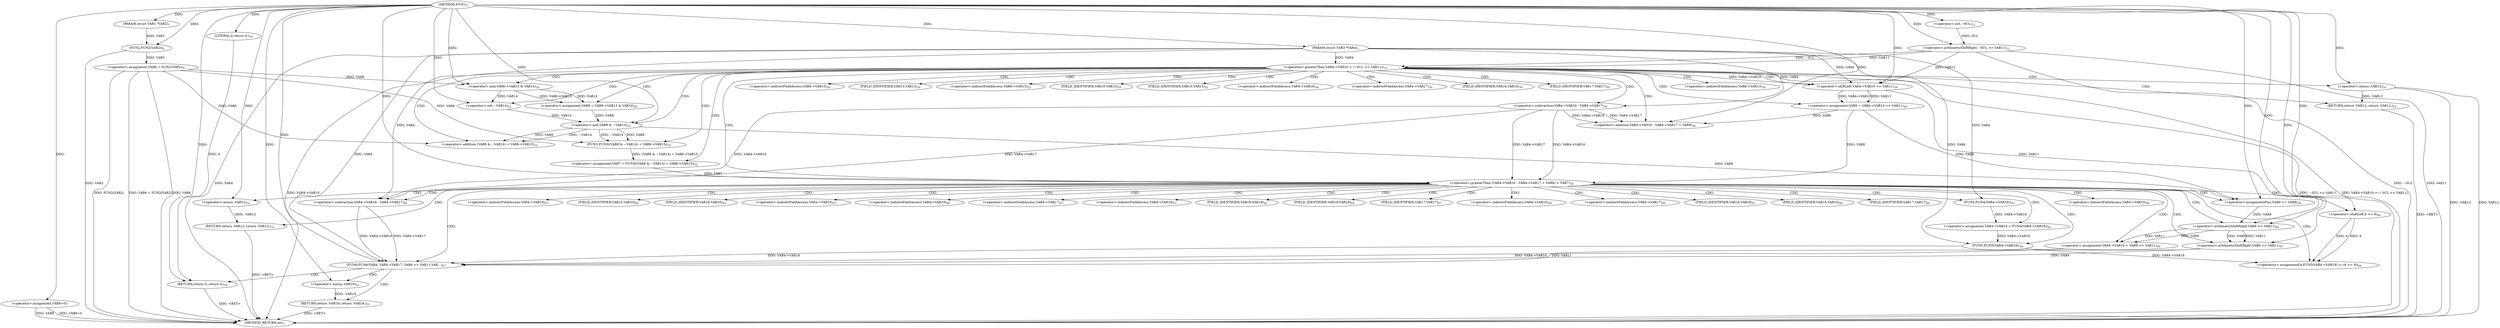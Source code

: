 digraph "FUN1" {  
"8" [label = <(METHOD,FUN1)<SUB>1</SUB>> ]
"128" [label = <(METHOD_RETURN,int)<SUB>1</SUB>> ]
"9" [label = <(PARAM,struct VAR1 *VAR2)<SUB>1</SUB>> ]
"10" [label = <(PARAM,struct VAR3 *VAR4)<SUB>1</SUB>> ]
"16" [label = <(&lt;operator&gt;.assignment,VAR8=0)<SUB>7</SUB>> ]
"19" [label = <(&lt;operator&gt;.assignment,VAR6 = FUN2(VAR2))<SUB>9</SUB>> ]
"36" [label = <(&lt;operator&gt;.assignment,VAR8 = VAR6-&gt;VAR13 &amp; VAR14)<SUB>20</SUB>> ]
"43" [label = <(&lt;operator&gt;.assignment,VAR7 = FUN3((VAR8 &amp; ~VAR14) + VAR6-&gt;VAR15))<SUB>22</SUB>> ]
"54" [label = <(&lt;operator&gt;.assignment,VAR9 = VAR4-&gt;VAR10 &lt;&lt; VAR11)<SUB>26</SUB>> ]
"77" [label = <(&lt;operator&gt;.assignmentPlus,VAR9 += VAR8)<SUB>38</SUB>> ]
"80" [label = <(&lt;operator&gt;.assignment,VAR4-&gt;VAR10 = VAR9 &gt;&gt; VAR11)<SUB>40</SUB>> ]
"87" [label = <(&lt;operator&gt;.assignment,VAR4-&gt;VAR18 = FUN4(VAR4-&gt;VAR18))<SUB>43</SUB>> ]
"95" [label = <(&lt;operators&gt;.assignmentOr,FUN5(VAR4-&gt;VAR18) |= (6 &lt;&lt; 9))<SUB>44</SUB>> ]
"126" [label = <(RETURN,return 0;,return 0;)<SUB>59</SUB>> ]
"24" [label = <(&lt;operator&gt;.greaterThan,VAR4-&gt;VAR10 &gt; (~0UL &gt;&gt; VAR11))<SUB>12</SUB>> ]
"62" [label = <(&lt;operator&gt;.greaterThan,(VAR4-&gt;VAR16 - VAR4-&gt;VAR17 + VAR9) &gt; VAR7)<SUB>30</SUB>> ]
"104" [label = <(FUN6,FUN6(VAR4, VAR4-&gt;VAR17, VAR9 &gt;&gt; VAR11,

				VAR...)<SUB>47</SUB>> ]
"127" [label = <(LITERAL,0,return 0;)<SUB>59</SUB>> ]
"21" [label = <(FUN2,FUN2(VAR2))<SUB>9</SUB>> ]
"33" [label = <(RETURN,return -VAR12;,return -VAR12;)<SUB>14</SUB>> ]
"38" [label = <(&lt;operator&gt;.and,VAR6-&gt;VAR13 &amp; VAR14)<SUB>20</SUB>> ]
"45" [label = <(FUN3,FUN3((VAR8 &amp; ~VAR14) + VAR6-&gt;VAR15))<SUB>22</SUB>> ]
"56" [label = <(&lt;operator&gt;.shiftLeft,VAR4-&gt;VAR10 &lt;&lt; VAR11)<SUB>26</SUB>> ]
"74" [label = <(RETURN,return -VAR12;,return -VAR12;)<SUB>32</SUB>> ]
"84" [label = <(&lt;operator&gt;.arithmeticShiftRight,VAR9 &gt;&gt; VAR11)<SUB>40</SUB>> ]
"91" [label = <(FUN4,FUN4(VAR4-&gt;VAR18))<SUB>43</SUB>> ]
"96" [label = <(FUN5,FUN5(VAR4-&gt;VAR18))<SUB>44</SUB>> ]
"100" [label = <(&lt;operator&gt;.shiftLeft,6 &lt;&lt; 9)<SUB>44</SUB>> ]
"123" [label = <(RETURN,return -VAR19;,return -VAR19;)<SUB>53</SUB>> ]
"28" [label = <(&lt;operator&gt;.arithmeticShiftRight,~0UL &gt;&gt; VAR11)<SUB>12</SUB>> ]
"34" [label = <(&lt;operator&gt;.minus,-VAR12)<SUB>14</SUB>> ]
"46" [label = <(&lt;operator&gt;.addition,(VAR8 &amp; ~VAR14) + VAR6-&gt;VAR15)<SUB>22</SUB>> ]
"63" [label = <(&lt;operator&gt;.addition,VAR4-&gt;VAR16 - VAR4-&gt;VAR17 + VAR9)<SUB>30</SUB>> ]
"75" [label = <(&lt;operator&gt;.minus,-VAR12)<SUB>32</SUB>> ]
"109" [label = <(&lt;operator&gt;.arithmeticShiftRight,VAR9 &gt;&gt; VAR11)<SUB>47</SUB>> ]
"112" [label = <(&lt;operator&gt;.subtraction,VAR4-&gt;VAR16 - VAR4-&gt;VAR17)<SUB>49</SUB>> ]
"124" [label = <(&lt;operator&gt;.minus,-VAR19)<SUB>53</SUB>> ]
"29" [label = <(&lt;operator&gt;.not,~0UL)<SUB>12</SUB>> ]
"47" [label = <(&lt;operator&gt;.and,VAR8 &amp; ~VAR14)<SUB>22</SUB>> ]
"64" [label = <(&lt;operator&gt;.subtraction,VAR4-&gt;VAR16 - VAR4-&gt;VAR17)<SUB>30</SUB>> ]
"49" [label = <(&lt;operator&gt;.not,~VAR14)<SUB>22</SUB>> ]
"81" [label = <(&lt;operator&gt;.indirectFieldAccess,VAR4-&gt;VAR10)<SUB>40</SUB>> ]
"88" [label = <(&lt;operator&gt;.indirectFieldAccess,VAR4-&gt;VAR18)<SUB>43</SUB>> ]
"39" [label = <(&lt;operator&gt;.indirectFieldAccess,VAR6-&gt;VAR13)<SUB>20</SUB>> ]
"57" [label = <(&lt;operator&gt;.indirectFieldAccess,VAR4-&gt;VAR10)<SUB>26</SUB>> ]
"83" [label = <(FIELD_IDENTIFIER,VAR10,VAR10)<SUB>40</SUB>> ]
"90" [label = <(FIELD_IDENTIFIER,VAR18,VAR18)<SUB>43</SUB>> ]
"92" [label = <(&lt;operator&gt;.indirectFieldAccess,VAR4-&gt;VAR18)<SUB>43</SUB>> ]
"97" [label = <(&lt;operator&gt;.indirectFieldAccess,VAR4-&gt;VAR18)<SUB>44</SUB>> ]
"106" [label = <(&lt;operator&gt;.indirectFieldAccess,VAR4-&gt;VAR17)<SUB>47</SUB>> ]
"119" [label = <(&lt;operator&gt;.indirectFieldAccess,VAR4-&gt;VAR18)<SUB>51</SUB>> ]
"41" [label = <(FIELD_IDENTIFIER,VAR13,VAR13)<SUB>20</SUB>> ]
"51" [label = <(&lt;operator&gt;.indirectFieldAccess,VAR6-&gt;VAR15)<SUB>22</SUB>> ]
"59" [label = <(FIELD_IDENTIFIER,VAR10,VAR10)<SUB>26</SUB>> ]
"94" [label = <(FIELD_IDENTIFIER,VAR18,VAR18)<SUB>43</SUB>> ]
"99" [label = <(FIELD_IDENTIFIER,VAR18,VAR18)<SUB>44</SUB>> ]
"108" [label = <(FIELD_IDENTIFIER,VAR17,VAR17)<SUB>47</SUB>> ]
"113" [label = <(&lt;operator&gt;.indirectFieldAccess,VAR4-&gt;VAR16)<SUB>49</SUB>> ]
"116" [label = <(&lt;operator&gt;.indirectFieldAccess,VAR4-&gt;VAR17)<SUB>49</SUB>> ]
"121" [label = <(FIELD_IDENTIFIER,VAR18,VAR18)<SUB>51</SUB>> ]
"53" [label = <(FIELD_IDENTIFIER,VAR15,VAR15)<SUB>22</SUB>> ]
"65" [label = <(&lt;operator&gt;.indirectFieldAccess,VAR4-&gt;VAR16)<SUB>30</SUB>> ]
"68" [label = <(&lt;operator&gt;.indirectFieldAccess,VAR4-&gt;VAR17)<SUB>30</SUB>> ]
"115" [label = <(FIELD_IDENTIFIER,VAR16,VAR16)<SUB>49</SUB>> ]
"118" [label = <(FIELD_IDENTIFIER,VAR17,VAR17)<SUB>49</SUB>> ]
"67" [label = <(FIELD_IDENTIFIER,VAR16,VAR16)<SUB>30</SUB>> ]
"70" [label = <(FIELD_IDENTIFIER,VAR17,VAR17)<SUB>30</SUB>> ]
  "74" -> "128"  [ label = "DDG: &lt;RET&gt;"] 
  "126" -> "128"  [ label = "DDG: &lt;RET&gt;"] 
  "33" -> "128"  [ label = "DDG: &lt;RET&gt;"] 
  "123" -> "128"  [ label = "DDG: &lt;RET&gt;"] 
  "10" -> "128"  [ label = "DDG: VAR4"] 
  "16" -> "128"  [ label = "DDG: VAR8"] 
  "16" -> "128"  [ label = "DDG: VAR8=0"] 
  "19" -> "128"  [ label = "DDG: VAR6"] 
  "21" -> "128"  [ label = "DDG: VAR2"] 
  "19" -> "128"  [ label = "DDG: FUN2(VAR2)"] 
  "19" -> "128"  [ label = "DDG: VAR6 = FUN2(VAR2)"] 
  "24" -> "128"  [ label = "DDG: VAR4-&gt;VAR10"] 
  "28" -> "128"  [ label = "DDG: ~0UL"] 
  "28" -> "128"  [ label = "DDG: VAR11"] 
  "24" -> "128"  [ label = "DDG: ~0UL &gt;&gt; VAR11"] 
  "24" -> "128"  [ label = "DDG: VAR4-&gt;VAR10 &gt; (~0UL &gt;&gt; VAR11)"] 
  "34" -> "128"  [ label = "DDG: VAR12"] 
  "34" -> "128"  [ label = "DDG: -VAR12"] 
  "8" -> "9"  [ label = "DDG: "] 
  "8" -> "10"  [ label = "DDG: "] 
  "8" -> "16"  [ label = "DDG: "] 
  "21" -> "19"  [ label = "DDG: VAR2"] 
  "38" -> "36"  [ label = "DDG: VAR6-&gt;VAR13"] 
  "38" -> "36"  [ label = "DDG: VAR14"] 
  "45" -> "43"  [ label = "DDG: (VAR8 &amp; ~VAR14) + VAR6-&gt;VAR15"] 
  "56" -> "54"  [ label = "DDG: VAR4-&gt;VAR10"] 
  "56" -> "54"  [ label = "DDG: VAR11"] 
  "47" -> "77"  [ label = "DDG: VAR8"] 
  "8" -> "77"  [ label = "DDG: "] 
  "84" -> "80"  [ label = "DDG: VAR9"] 
  "84" -> "80"  [ label = "DDG: VAR11"] 
  "91" -> "87"  [ label = "DDG: VAR4-&gt;VAR18"] 
  "100" -> "95"  [ label = "DDG: 6"] 
  "100" -> "95"  [ label = "DDG: 9"] 
  "127" -> "126"  [ label = "DDG: 0"] 
  "8" -> "126"  [ label = "DDG: "] 
  "54" -> "77"  [ label = "DDG: VAR9"] 
  "96" -> "95"  [ label = "DDG: VAR4-&gt;VAR18"] 
  "8" -> "127"  [ label = "DDG: "] 
  "9" -> "21"  [ label = "DDG: VAR2"] 
  "8" -> "21"  [ label = "DDG: "] 
  "10" -> "24"  [ label = "DDG: VAR4"] 
  "28" -> "24"  [ label = "DDG: ~0UL"] 
  "28" -> "24"  [ label = "DDG: VAR11"] 
  "34" -> "33"  [ label = "DDG: -VAR12"] 
  "19" -> "38"  [ label = "DDG: VAR6"] 
  "8" -> "38"  [ label = "DDG: "] 
  "47" -> "45"  [ label = "DDG: VAR8"] 
  "47" -> "45"  [ label = "DDG: ~VAR14"] 
  "19" -> "45"  [ label = "DDG: VAR6"] 
  "10" -> "56"  [ label = "DDG: VAR4"] 
  "24" -> "56"  [ label = "DDG: VAR4-&gt;VAR10"] 
  "28" -> "56"  [ label = "DDG: VAR11"] 
  "8" -> "56"  [ label = "DDG: "] 
  "64" -> "62"  [ label = "DDG: VAR4-&gt;VAR16"] 
  "64" -> "62"  [ label = "DDG: VAR4-&gt;VAR17"] 
  "54" -> "62"  [ label = "DDG: VAR9"] 
  "8" -> "62"  [ label = "DDG: "] 
  "43" -> "62"  [ label = "DDG: VAR7"] 
  "75" -> "74"  [ label = "DDG: -VAR12"] 
  "77" -> "84"  [ label = "DDG: VAR9"] 
  "8" -> "84"  [ label = "DDG: "] 
  "56" -> "84"  [ label = "DDG: VAR11"] 
  "10" -> "91"  [ label = "DDG: VAR4"] 
  "10" -> "96"  [ label = "DDG: VAR4"] 
  "87" -> "96"  [ label = "DDG: VAR4-&gt;VAR18"] 
  "8" -> "100"  [ label = "DDG: "] 
  "10" -> "104"  [ label = "DDG: VAR4"] 
  "80" -> "104"  [ label = "DDG: VAR4-&gt;VAR10"] 
  "96" -> "104"  [ label = "DDG: VAR4-&gt;VAR18"] 
  "112" -> "104"  [ label = "DDG: VAR4-&gt;VAR16"] 
  "112" -> "104"  [ label = "DDG: VAR4-&gt;VAR17"] 
  "8" -> "104"  [ label = "DDG: "] 
  "109" -> "104"  [ label = "DDG: VAR9"] 
  "109" -> "104"  [ label = "DDG: VAR11"] 
  "124" -> "123"  [ label = "DDG: -VAR19"] 
  "29" -> "28"  [ label = "DDG: 0UL"] 
  "8" -> "28"  [ label = "DDG: "] 
  "47" -> "46"  [ label = "DDG: VAR8"] 
  "47" -> "46"  [ label = "DDG: ~VAR14"] 
  "19" -> "46"  [ label = "DDG: VAR6"] 
  "64" -> "63"  [ label = "DDG: VAR4-&gt;VAR16"] 
  "64" -> "63"  [ label = "DDG: VAR4-&gt;VAR17"] 
  "54" -> "63"  [ label = "DDG: VAR9"] 
  "8" -> "63"  [ label = "DDG: "] 
  "84" -> "109"  [ label = "DDG: VAR9"] 
  "8" -> "109"  [ label = "DDG: "] 
  "84" -> "109"  [ label = "DDG: VAR11"] 
  "10" -> "112"  [ label = "DDG: VAR4"] 
  "64" -> "112"  [ label = "DDG: VAR4-&gt;VAR16"] 
  "64" -> "112"  [ label = "DDG: VAR4-&gt;VAR17"] 
  "8" -> "29"  [ label = "DDG: "] 
  "8" -> "34"  [ label = "DDG: "] 
  "36" -> "47"  [ label = "DDG: VAR8"] 
  "8" -> "47"  [ label = "DDG: "] 
  "49" -> "47"  [ label = "DDG: VAR14"] 
  "10" -> "64"  [ label = "DDG: VAR4"] 
  "8" -> "75"  [ label = "DDG: "] 
  "8" -> "124"  [ label = "DDG: "] 
  "38" -> "49"  [ label = "DDG: VAR14"] 
  "8" -> "49"  [ label = "DDG: "] 
  "24" -> "47"  [ label = "CDG: "] 
  "24" -> "34"  [ label = "CDG: "] 
  "24" -> "68"  [ label = "CDG: "] 
  "24" -> "49"  [ label = "CDG: "] 
  "24" -> "64"  [ label = "CDG: "] 
  "24" -> "51"  [ label = "CDG: "] 
  "24" -> "57"  [ label = "CDG: "] 
  "24" -> "46"  [ label = "CDG: "] 
  "24" -> "38"  [ label = "CDG: "] 
  "24" -> "56"  [ label = "CDG: "] 
  "24" -> "67"  [ label = "CDG: "] 
  "24" -> "45"  [ label = "CDG: "] 
  "24" -> "65"  [ label = "CDG: "] 
  "24" -> "59"  [ label = "CDG: "] 
  "24" -> "54"  [ label = "CDG: "] 
  "24" -> "43"  [ label = "CDG: "] 
  "24" -> "33"  [ label = "CDG: "] 
  "24" -> "36"  [ label = "CDG: "] 
  "24" -> "53"  [ label = "CDG: "] 
  "24" -> "41"  [ label = "CDG: "] 
  "24" -> "70"  [ label = "CDG: "] 
  "24" -> "63"  [ label = "CDG: "] 
  "24" -> "62"  [ label = "CDG: "] 
  "24" -> "39"  [ label = "CDG: "] 
  "62" -> "94"  [ label = "CDG: "] 
  "62" -> "115"  [ label = "CDG: "] 
  "62" -> "96"  [ label = "CDG: "] 
  "62" -> "77"  [ label = "CDG: "] 
  "62" -> "113"  [ label = "CDG: "] 
  "62" -> "116"  [ label = "CDG: "] 
  "62" -> "75"  [ label = "CDG: "] 
  "62" -> "99"  [ label = "CDG: "] 
  "62" -> "81"  [ label = "CDG: "] 
  "62" -> "84"  [ label = "CDG: "] 
  "62" -> "104"  [ label = "CDG: "] 
  "62" -> "74"  [ label = "CDG: "] 
  "62" -> "119"  [ label = "CDG: "] 
  "62" -> "121"  [ label = "CDG: "] 
  "62" -> "95"  [ label = "CDG: "] 
  "62" -> "92"  [ label = "CDG: "] 
  "62" -> "106"  [ label = "CDG: "] 
  "62" -> "87"  [ label = "CDG: "] 
  "62" -> "97"  [ label = "CDG: "] 
  "62" -> "91"  [ label = "CDG: "] 
  "62" -> "112"  [ label = "CDG: "] 
  "62" -> "90"  [ label = "CDG: "] 
  "62" -> "80"  [ label = "CDG: "] 
  "62" -> "83"  [ label = "CDG: "] 
  "62" -> "118"  [ label = "CDG: "] 
  "62" -> "100"  [ label = "CDG: "] 
  "62" -> "88"  [ label = "CDG: "] 
  "62" -> "108"  [ label = "CDG: "] 
  "62" -> "109"  [ label = "CDG: "] 
  "104" -> "123"  [ label = "CDG: "] 
  "104" -> "126"  [ label = "CDG: "] 
  "104" -> "124"  [ label = "CDG: "] 
}

